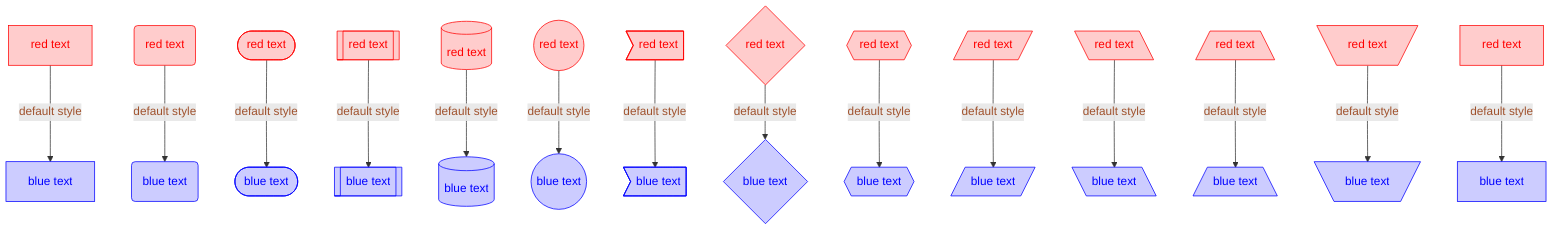 graph TB
    A1[red text] -->|default style| A2[blue text]
    B1(red text) -->|default style| B2(blue text)
    C1([red text]) -->|default style| C2([blue text])
    D1[[red text]] -->|default style| D2[[blue text]]
    E1[(red text)] -->|default style| E2[(blue text)]
    F1((red text)) -->|default style| F2((blue text))
    G1>red text] -->|default style| G2>blue text]
    H1{red text} -->|default style| H2{blue text}
    I1{{red text}} -->|default style| I2{{blue text}}
    J1[/red text/] -->|default style| J2[/blue text/]
    K1[\red text\] -->|default style| K2[\blue text\]
    L1[/red text\] -->|default style| L2[/blue text\]
    M1[\red text/] -->|default style| M2[\blue text/]
    N1[red text] -->|default style| N2[blue text]
    linkStyle default color:Sienna;
    style A1 stroke:#ff0000,fill:#ffcccc,color:#ff0000
    style B1 stroke:#ff0000,fill:#ffcccc,color:#ff0000
    style C1 stroke:#ff0000,fill:#ffcccc,color:#ff0000
    style D1 stroke:#ff0000,fill:#ffcccc,color:#ff0000
    style E1 stroke:#ff0000,fill:#ffcccc,color:#ff0000
    style F1 stroke:#ff0000,fill:#ffcccc,color:#ff0000
    style G1 stroke:#ff0000,fill:#ffcccc,color:#ff0000
    style H1 stroke:#ff0000,fill:#ffcccc,color:#ff0000
    style I1 stroke:#ff0000,fill:#ffcccc,color:#ff0000
    style J1 stroke:#ff0000,fill:#ffcccc,color:#ff0000
    style K1 stroke:#ff0000,fill:#ffcccc,color:#ff0000
    style L1 stroke:#ff0000,fill:#ffcccc,color:#ff0000
    style M1 stroke:#ff0000,fill:#ffcccc,color:#ff0000
    style N1 stroke:#ff0000,fill:#ffcccc,color:#ff0000
    style A2 stroke:#0000ff,fill:#ccccff,color:#0000ff
    style B2 stroke:#0000ff,fill:#ccccff,color:#0000ff
    style C2 stroke:#0000ff,fill:#ccccff,color:#0000ff
    style D2 stroke:#0000ff,fill:#ccccff,color:#0000ff
    style E2 stroke:#0000ff,fill:#ccccff,color:#0000ff
    style F2 stroke:#0000ff,fill:#ccccff,color:#0000ff
    style G2 stroke:#0000ff,fill:#ccccff,color:#0000ff
    style H2 stroke:#0000ff,fill:#ccccff,color:#0000ff
    style I2 stroke:#0000ff,fill:#ccccff,color:#0000ff
    style J2 stroke:#0000ff,fill:#ccccff,color:#0000ff
    style K2 stroke:#0000ff,fill:#ccccff,color:#0000ff
    style L2 stroke:#0000ff,fill:#ccccff,color:#0000ff
    style M2 stroke:#0000ff,fill:#ccccff,color:#0000ff
    style N2 stroke:#0000ff,fill:#ccccff,color:#0000ff